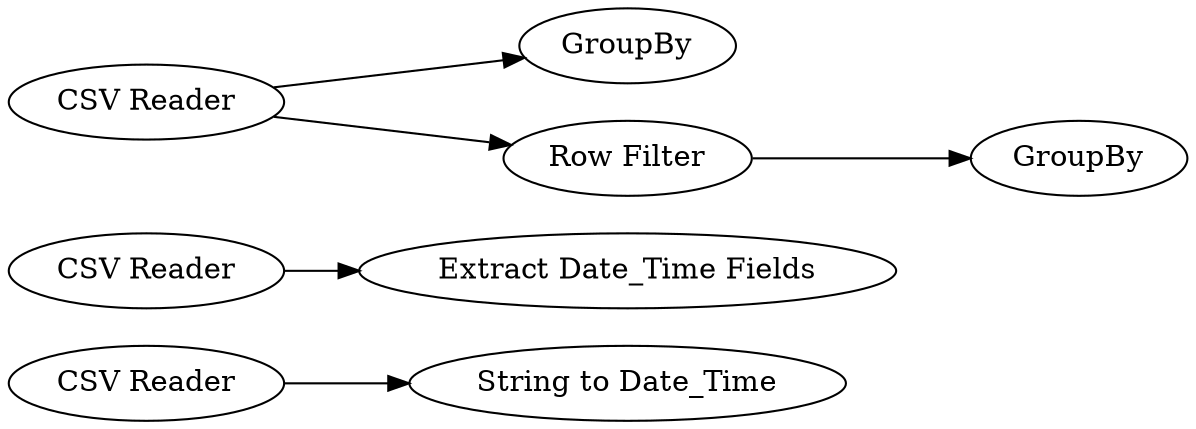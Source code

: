 digraph {
	1 [label="CSV Reader"]
	2 [label="String to Date_Time"]
	4 [label="Extract Date_Time Fields"]
	5 [label="CSV Reader"]
	6 [label="CSV Reader"]
	41 [label=GroupBy]
	42 [label="Row Filter"]
	43 [label=GroupBy]
	1 -> 2
	5 -> 4
	6 -> 41
	6 -> 42
	42 -> 43
	rankdir=LR
}
